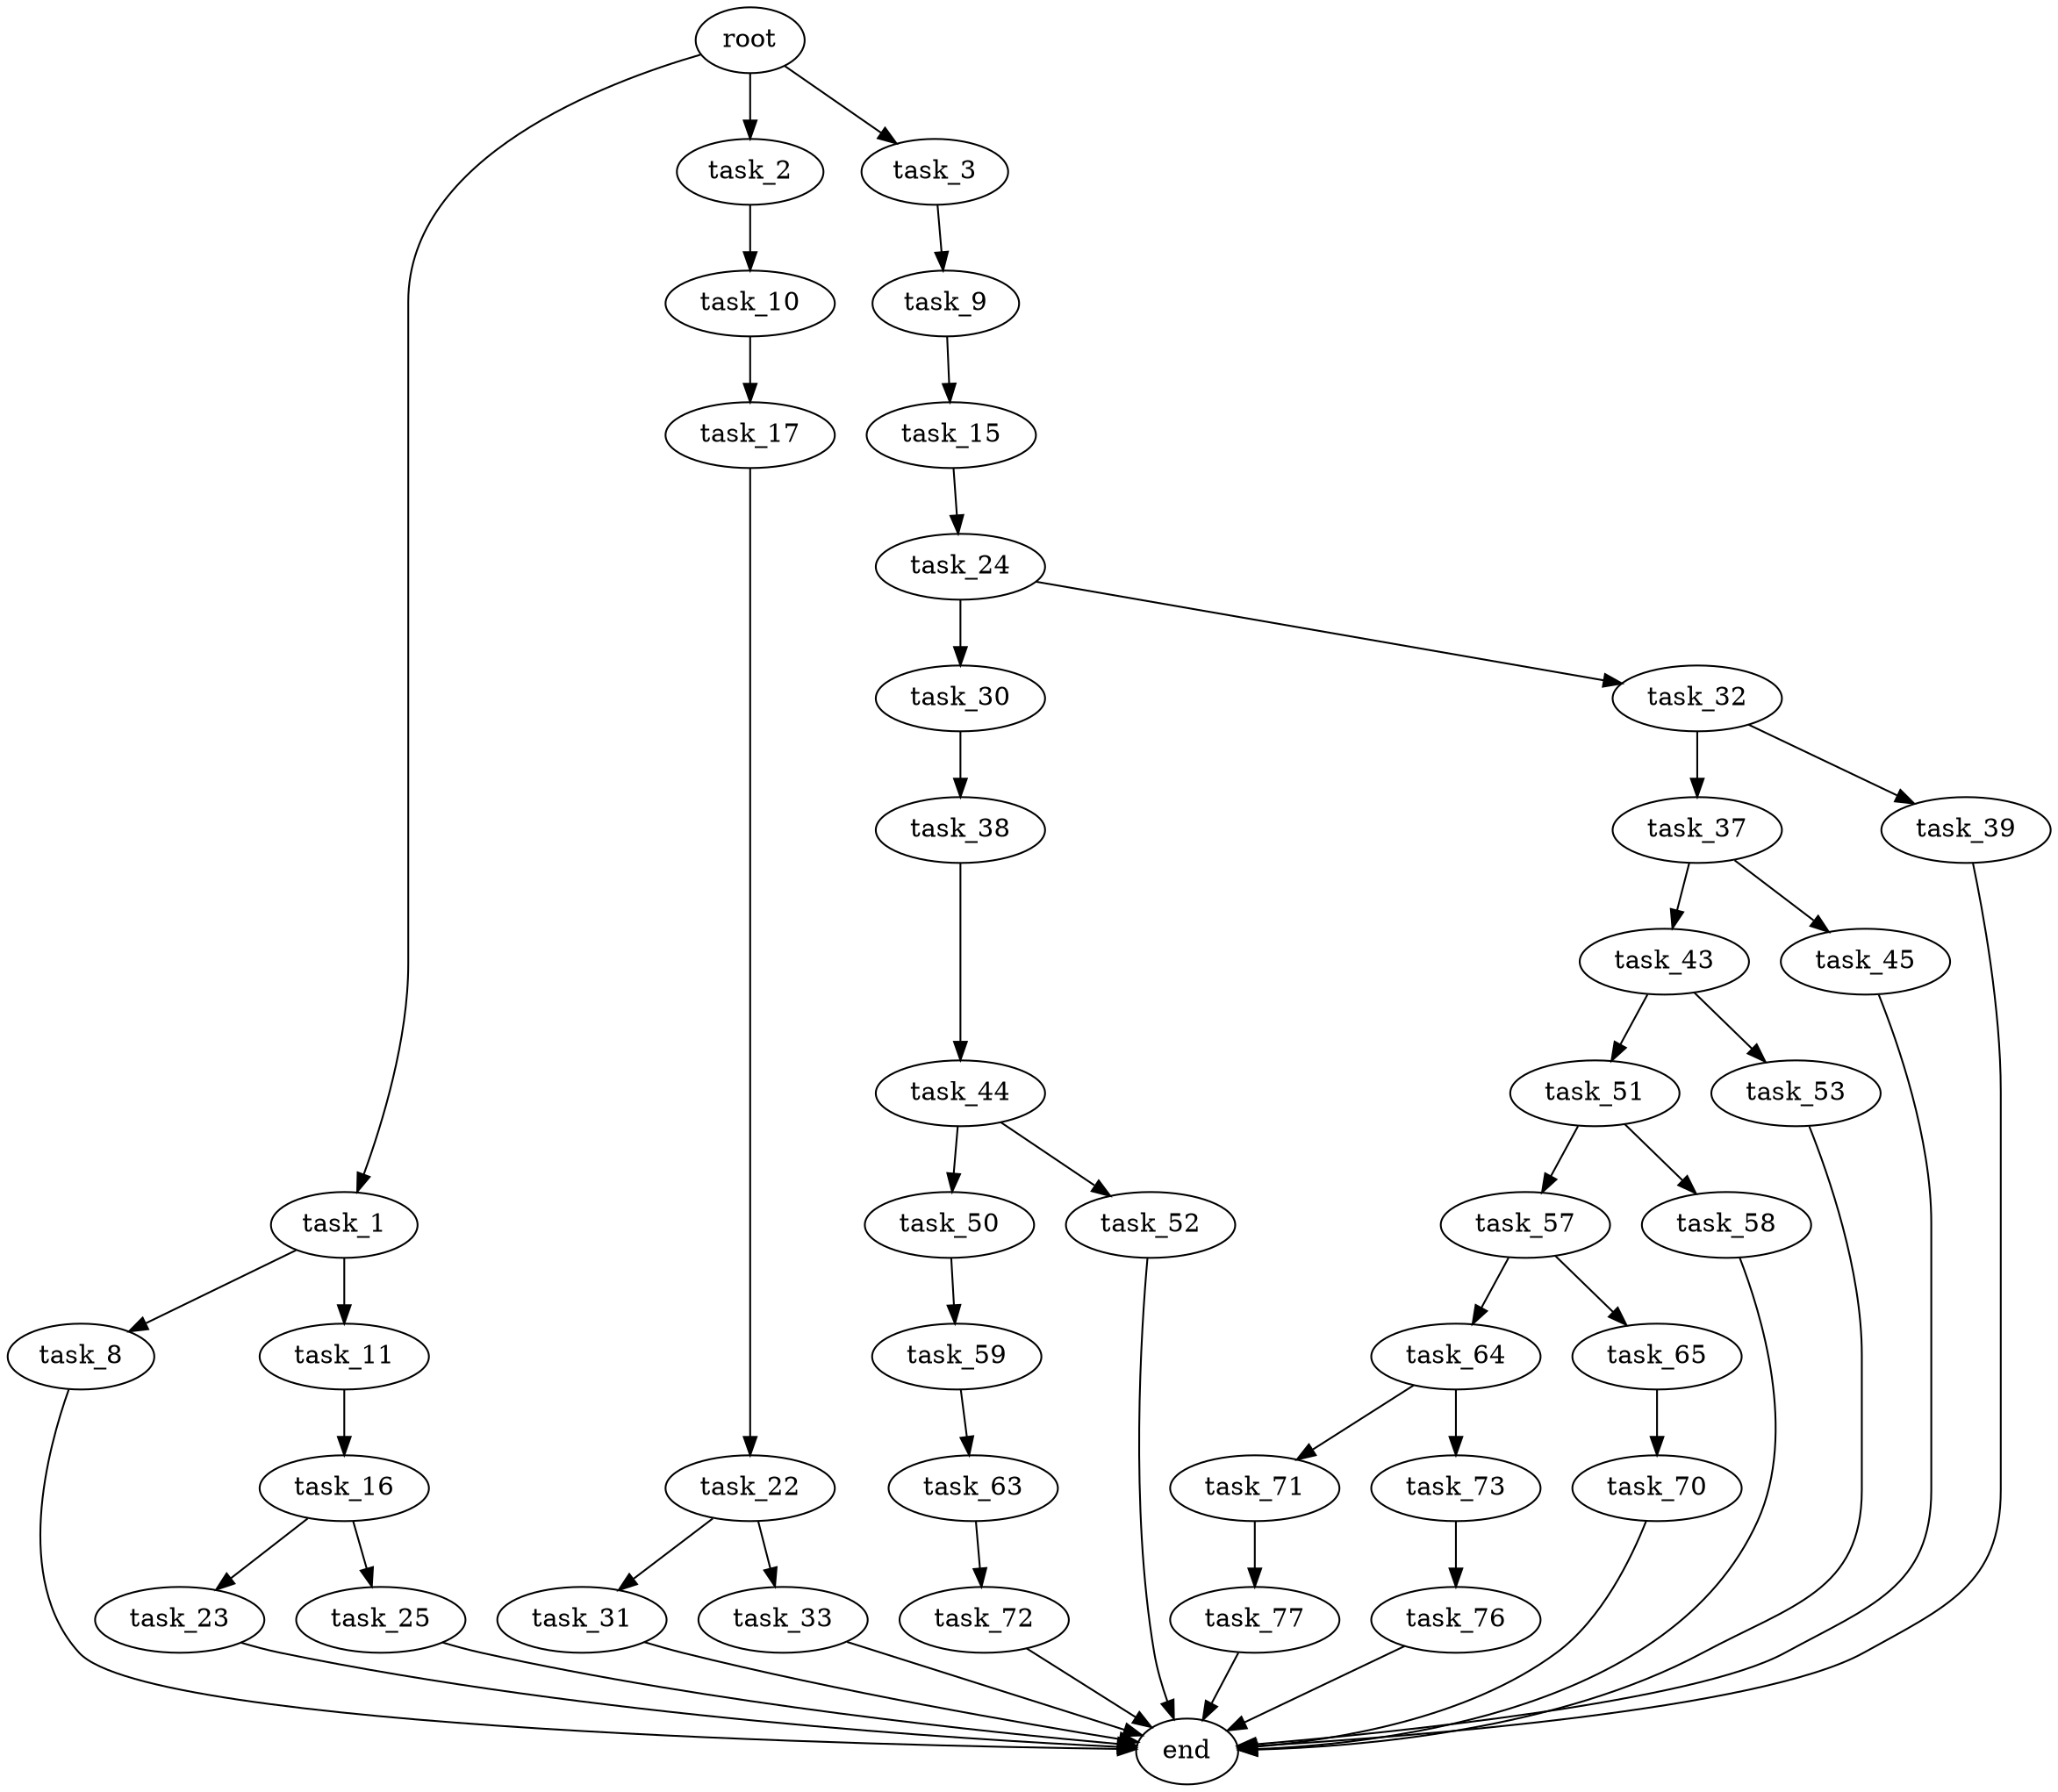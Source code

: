 digraph G {
  root [size="0.000000"];
  task_1 [size="549755813888.000000"];
  task_2 [size="231928233984.000000"];
  task_3 [size="306993761118.000000"];
  task_8 [size="207652099550.000000"];
  task_11 [size="207435780534.000000"];
  task_10 [size="18209058117.000000"];
  task_9 [size="316812029823.000000"];
  end [size="0.000000"];
  task_15 [size="675518062209.000000"];
  task_17 [size="45863808338.000000"];
  task_16 [size="10166416406.000000"];
  task_24 [size="549755813888.000000"];
  task_23 [size="368293445632.000000"];
  task_25 [size="25852791951.000000"];
  task_22 [size="11967682984.000000"];
  task_31 [size="1099820573341.000000"];
  task_33 [size="4346326405.000000"];
  task_30 [size="1073741824000.000000"];
  task_32 [size="1073741824000.000000"];
  task_38 [size="33563226190.000000"];
  task_37 [size="451208902435.000000"];
  task_39 [size="7889459046.000000"];
  task_43 [size="16070655182.000000"];
  task_45 [size="134217728000.000000"];
  task_44 [size="391387688396.000000"];
  task_51 [size="1138041622.000000"];
  task_53 [size="29567969032.000000"];
  task_50 [size="8589934592.000000"];
  task_52 [size="684459571900.000000"];
  task_59 [size="28991029248.000000"];
  task_57 [size="47802590134.000000"];
  task_58 [size="388792782197.000000"];
  task_64 [size="98271105420.000000"];
  task_65 [size="864066982064.000000"];
  task_63 [size="134217728000.000000"];
  task_72 [size="123090258588.000000"];
  task_71 [size="171712949019.000000"];
  task_73 [size="30914417594.000000"];
  task_70 [size="134217728000.000000"];
  task_77 [size="2942003164.000000"];
  task_76 [size="29888279581.000000"];

  root -> task_1 [size="1.000000"];
  root -> task_2 [size="1.000000"];
  root -> task_3 [size="1.000000"];
  task_1 -> task_8 [size="536870912.000000"];
  task_1 -> task_11 [size="536870912.000000"];
  task_2 -> task_10 [size="301989888.000000"];
  task_3 -> task_9 [size="301989888.000000"];
  task_8 -> end [size="1.000000"];
  task_11 -> task_16 [size="209715200.000000"];
  task_10 -> task_17 [size="679477248.000000"];
  task_9 -> task_15 [size="679477248.000000"];
  task_15 -> task_24 [size="838860800.000000"];
  task_17 -> task_22 [size="838860800.000000"];
  task_16 -> task_23 [size="838860800.000000"];
  task_16 -> task_25 [size="838860800.000000"];
  task_24 -> task_30 [size="536870912.000000"];
  task_24 -> task_32 [size="536870912.000000"];
  task_23 -> end [size="1.000000"];
  task_25 -> end [size="1.000000"];
  task_22 -> task_31 [size="838860800.000000"];
  task_22 -> task_33 [size="838860800.000000"];
  task_31 -> end [size="1.000000"];
  task_33 -> end [size="1.000000"];
  task_30 -> task_38 [size="838860800.000000"];
  task_32 -> task_37 [size="838860800.000000"];
  task_32 -> task_39 [size="838860800.000000"];
  task_38 -> task_44 [size="536870912.000000"];
  task_37 -> task_43 [size="838860800.000000"];
  task_37 -> task_45 [size="838860800.000000"];
  task_39 -> end [size="1.000000"];
  task_43 -> task_51 [size="301989888.000000"];
  task_43 -> task_53 [size="301989888.000000"];
  task_45 -> end [size="1.000000"];
  task_44 -> task_50 [size="679477248.000000"];
  task_44 -> task_52 [size="679477248.000000"];
  task_51 -> task_57 [size="134217728.000000"];
  task_51 -> task_58 [size="134217728.000000"];
  task_53 -> end [size="1.000000"];
  task_50 -> task_59 [size="33554432.000000"];
  task_52 -> end [size="1.000000"];
  task_59 -> task_63 [size="75497472.000000"];
  task_57 -> task_64 [size="838860800.000000"];
  task_57 -> task_65 [size="838860800.000000"];
  task_58 -> end [size="1.000000"];
  task_64 -> task_71 [size="75497472.000000"];
  task_64 -> task_73 [size="75497472.000000"];
  task_65 -> task_70 [size="536870912.000000"];
  task_63 -> task_72 [size="209715200.000000"];
  task_72 -> end [size="1.000000"];
  task_71 -> task_77 [size="301989888.000000"];
  task_73 -> task_76 [size="536870912.000000"];
  task_70 -> end [size="1.000000"];
  task_77 -> end [size="1.000000"];
  task_76 -> end [size="1.000000"];
}
